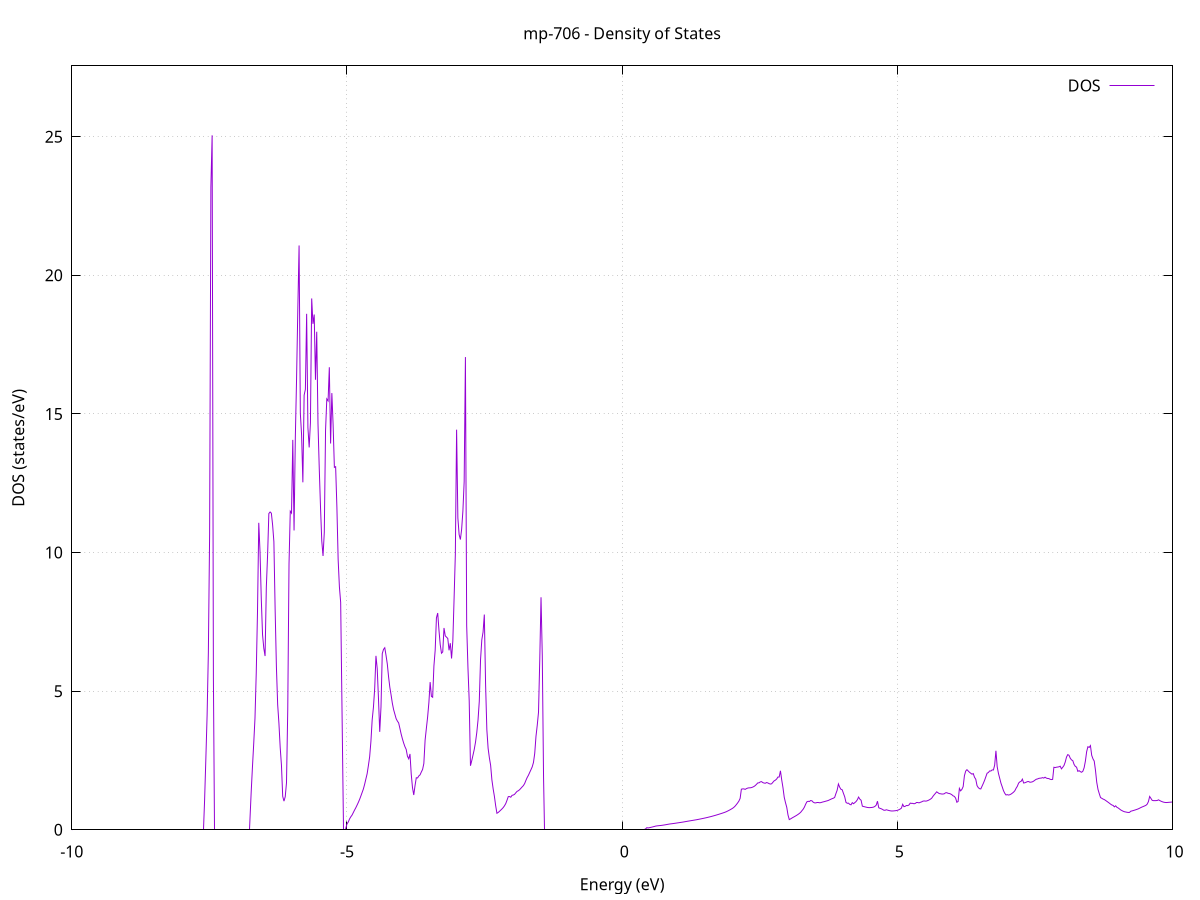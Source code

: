 set title 'mp-706 - Density of States'
set xlabel 'Energy (eV)'
set ylabel 'DOS (states/eV)'
set grid
set xrange [-10:10]
set yrange [0:27.557]
set xzeroaxis lt -1
set terminal png size 800,600
set output 'mp-706_dos_gnuplot.png'
plot '-' using 1:2 with lines title 'DOS'
-24.347300 0.000000
-24.324400 0.000000
-24.301500 0.000000
-24.278600 0.000000
-24.255700 0.000000
-24.232800 0.000000
-24.209900 0.000000
-24.187000 0.000000
-24.164100 0.000000
-24.141200 0.000000
-24.118300 0.000000
-24.095400 0.000000
-24.072500 0.000000
-24.049600 0.000000
-24.026700 0.000000
-24.003800 0.000000
-23.980900 0.000000
-23.958000 0.000000
-23.935100 0.000000
-23.912200 0.000000
-23.889300 0.000000
-23.866400 0.000000
-23.843500 0.000000
-23.820600 0.000000
-23.797700 0.000000
-23.774800 0.000000
-23.751900 0.000000
-23.729100 0.000000
-23.706200 0.000000
-23.683300 0.000000
-23.660400 0.000000
-23.637500 0.000000
-23.614600 0.000000
-23.591700 0.000000
-23.568800 0.000000
-23.545900 0.000000
-23.523000 0.000000
-23.500100 0.000000
-23.477200 0.000000
-23.454300 0.000000
-23.431400 0.000000
-23.408500 0.000000
-23.385600 0.000000
-23.362700 0.000000
-23.339800 0.000000
-23.316900 0.000000
-23.294000 0.000000
-23.271100 0.000000
-23.248200 0.000000
-23.225300 0.000000
-23.202400 0.000000
-23.179500 0.000000
-23.156600 0.000000
-23.133700 0.000000
-23.110900 0.000000
-23.088000 0.000000
-23.065100 0.000000
-23.042200 0.000000
-23.019300 0.000000
-22.996400 0.000000
-22.973500 0.000000
-22.950600 0.000000
-22.927700 0.000000
-22.904800 0.000000
-22.881900 0.000000
-22.859000 0.000000
-22.836100 0.000000
-22.813200 0.000000
-22.790300 0.000000
-22.767400 0.000000
-22.744500 0.000000
-22.721600 0.000000
-22.698700 0.000000
-22.675800 0.000000
-22.652900 0.000000
-22.630000 0.000000
-22.607100 0.000000
-22.584200 0.000000
-22.561300 0.000000
-22.538400 0.000000
-22.515600 0.000000
-22.492700 0.000000
-22.469800 0.000000
-22.446900 0.000000
-22.424000 0.000000
-22.401100 0.000000
-22.378200 0.000000
-22.355300 0.000000
-22.332400 0.000000
-22.309500 0.000000
-22.286600 0.000000
-22.263700 2.481400
-22.240800 7.969500
-22.217900 8.618600
-22.195000 9.645200
-22.172100 11.147500
-22.149200 13.072000
-22.126300 16.261900
-22.103400 15.847200
-22.080500 22.801800
-22.057600 17.525100
-22.034700 15.144200
-22.011800 14.102300
-21.988900 9.151800
-21.966000 0.000000
-21.943100 0.000000
-21.920200 0.000000
-21.897400 0.000000
-21.874500 0.000000
-21.851600 0.000000
-21.828700 0.000000
-21.805800 0.000000
-21.782900 0.000000
-21.760000 0.000000
-21.737100 0.000000
-21.714200 0.000000
-21.691300 0.000000
-21.668400 0.000000
-21.645500 0.000000
-21.622600 0.000000
-21.599700 0.000000
-21.576800 0.000000
-21.553900 0.000000
-21.531000 0.000000
-21.508100 0.000000
-21.485200 0.000000
-21.462300 0.000000
-21.439400 0.000000
-21.416500 0.000000
-21.393600 0.000000
-21.370700 0.000000
-21.347800 0.000000
-21.324900 0.000000
-21.302000 0.000000
-21.279200 0.000000
-21.256300 0.000000
-21.233400 0.000000
-21.210500 0.000000
-21.187600 0.000000
-21.164700 0.000000
-21.141800 0.000000
-21.118900 0.000000
-21.096000 0.000000
-21.073100 0.000000
-21.050200 0.000000
-21.027300 0.000000
-21.004400 0.000000
-20.981500 0.000000
-20.958600 0.000000
-20.935700 0.000000
-20.912800 0.000000
-20.889900 0.000000
-20.867000 0.000000
-20.844100 0.000000
-20.821200 0.000000
-20.798300 0.000000
-20.775400 0.000000
-20.752500 0.000000
-20.729600 0.000000
-20.706700 0.000000
-20.683800 0.000000
-20.661000 0.000000
-20.638100 0.000000
-20.615200 0.000000
-20.592300 0.000000
-20.569400 0.000000
-20.546500 0.000000
-20.523600 0.000000
-20.500700 0.000000
-20.477800 0.000000
-20.454900 0.000000
-20.432000 0.000000
-20.409100 0.000000
-20.386200 0.000000
-20.363300 0.000000
-20.340400 0.000000
-20.317500 0.000000
-20.294600 0.000000
-20.271700 0.000000
-20.248800 0.000000
-20.225900 0.000000
-20.203000 0.000000
-20.180100 0.000000
-20.157200 0.000000
-20.134300 0.000000
-20.111400 0.000000
-20.088500 0.000000
-20.065600 0.000000
-20.042800 0.000000
-20.019900 0.000000
-19.997000 0.000000
-19.974100 0.000000
-19.951200 0.000000
-19.928300 0.000000
-19.905400 0.000000
-19.882500 0.000000
-19.859600 0.000000
-19.836700 0.000000
-19.813800 0.000000
-19.790900 0.000000
-19.768000 0.000000
-19.745100 0.000000
-19.722200 0.000000
-19.699300 0.000000
-19.676400 0.000000
-19.653500 0.000000
-19.630600 0.000000
-19.607700 0.000000
-19.584800 0.000000
-19.561900 0.000000
-19.539000 0.000000
-19.516100 0.000000
-19.493200 0.000000
-19.470300 0.000000
-19.447400 0.000000
-19.424600 0.000000
-19.401700 0.000000
-19.378800 0.000000
-19.355900 0.000000
-19.333000 0.000000
-19.310100 0.000000
-19.287200 0.000000
-19.264300 0.000000
-19.241400 0.000000
-19.218500 0.000000
-19.195600 0.000000
-19.172700 0.000000
-19.149800 0.000000
-19.126900 0.000000
-19.104000 0.000000
-19.081100 0.000000
-19.058200 0.000000
-19.035300 0.000000
-19.012400 0.000000
-18.989500 0.000000
-18.966600 0.000000
-18.943700 0.000000
-18.920800 0.000000
-18.897900 0.000000
-18.875000 0.000000
-18.852100 0.000000
-18.829300 0.000000
-18.806400 0.000000
-18.783500 0.000000
-18.760600 0.000000
-18.737700 0.000000
-18.714800 0.000000
-18.691900 0.000000
-18.669000 0.000000
-18.646100 0.000000
-18.623200 0.000000
-18.600300 0.000000
-18.577400 0.000000
-18.554500 0.000000
-18.531600 0.000000
-18.508700 0.000000
-18.485800 0.000000
-18.462900 0.000000
-18.440000 0.000000
-18.417100 0.000000
-18.394200 0.000000
-18.371300 0.000000
-18.348400 0.000000
-18.325500 0.000000
-18.302600 0.000000
-18.279700 0.000000
-18.256800 0.000000
-18.233900 0.000000
-18.211100 0.000000
-18.188200 0.000000
-18.165300 0.000000
-18.142400 0.000000
-18.119500 0.000000
-18.096600 0.000000
-18.073700 0.000000
-18.050800 0.000000
-18.027900 0.000000
-18.005000 0.000000
-17.982100 0.000000
-17.959200 0.000000
-17.936300 0.000000
-17.913400 0.000000
-17.890500 0.000000
-17.867600 0.000000
-17.844700 0.000000
-17.821800 0.000000
-17.798900 0.000000
-17.776000 0.000000
-17.753100 0.000000
-17.730200 0.000000
-17.707300 0.000000
-17.684400 0.000000
-17.661500 0.000000
-17.638600 0.000000
-17.615700 0.000000
-17.592900 0.000000
-17.570000 0.000000
-17.547100 0.000000
-17.524200 0.000000
-17.501300 0.000000
-17.478400 0.000000
-17.455500 0.000000
-17.432600 0.000000
-17.409700 0.000000
-17.386800 0.000000
-17.363900 0.000000
-17.341000 0.000000
-17.318100 0.000000
-17.295200 0.000000
-17.272300 0.000000
-17.249400 0.000000
-17.226500 0.000000
-17.203600 0.000000
-17.180700 0.000000
-17.157800 0.000000
-17.134900 0.000000
-17.112000 0.000000
-17.089100 0.000000
-17.066200 0.000000
-17.043300 0.000000
-17.020400 0.000000
-16.997500 0.000000
-16.974700 0.000000
-16.951800 0.000000
-16.928900 0.000000
-16.906000 0.000000
-16.883100 0.000000
-16.860200 0.000000
-16.837300 0.000000
-16.814400 0.000000
-16.791500 0.000000
-16.768600 0.000000
-16.745700 0.000000
-16.722800 0.000000
-16.699900 0.000000
-16.677000 0.000000
-16.654100 0.000000
-16.631200 0.000000
-16.608300 0.000000
-16.585400 0.000000
-16.562500 0.000000
-16.539600 0.000000
-16.516700 0.000000
-16.493800 0.000000
-16.470900 0.000000
-16.448000 0.000000
-16.425100 0.000000
-16.402200 0.000000
-16.379300 0.000000
-16.356500 0.000000
-16.333600 0.000000
-16.310700 0.000000
-16.287800 0.000000
-16.264900 0.000000
-16.242000 0.000000
-16.219100 0.000000
-16.196200 0.000000
-16.173300 0.000000
-16.150400 0.000000
-16.127500 0.000000
-16.104600 0.000000
-16.081700 0.000000
-16.058800 0.000000
-16.035900 0.000000
-16.013000 0.000000
-15.990100 0.000000
-15.967200 0.000000
-15.944300 0.000000
-15.921400 0.000000
-15.898500 0.000000
-15.875600 0.000000
-15.852700 0.000000
-15.829800 0.000000
-15.806900 0.000000
-15.784000 0.000000
-15.761200 0.000000
-15.738300 0.000000
-15.715400 0.000000
-15.692500 0.000000
-15.669600 0.000000
-15.646700 0.000000
-15.623800 0.000000
-15.600900 0.000000
-15.578000 0.000000
-15.555100 0.000000
-15.532200 0.000000
-15.509300 0.000000
-15.486400 0.000000
-15.463500 0.000000
-15.440600 0.000000
-15.417700 0.000000
-15.394800 0.000000
-15.371900 0.000000
-15.349000 0.000000
-15.326100 0.000000
-15.303200 0.000000
-15.280300 0.000000
-15.257400 0.000000
-15.234500 0.000000
-15.211600 0.000000
-15.188700 0.000000
-15.165800 0.000000
-15.143000 0.000000
-15.120100 0.000000
-15.097200 0.000000
-15.074300 0.000000
-15.051400 0.000000
-15.028500 0.000000
-15.005600 0.000000
-14.982700 0.000000
-14.959800 0.000000
-14.936900 0.000000
-14.914000 0.000000
-14.891100 0.000000
-14.868200 0.000000
-14.845300 0.000000
-14.822400 0.000000
-14.799500 0.000000
-14.776600 0.000000
-14.753700 0.000000
-14.730800 0.000000
-14.707900 0.000000
-14.685000 0.000000
-14.662100 0.000000
-14.639200 0.000000
-14.616300 0.000000
-14.593400 0.000000
-14.570500 0.000000
-14.547600 0.000000
-14.524800 0.000000
-14.501900 0.000000
-14.479000 0.000000
-14.456100 0.000000
-14.433200 0.000000
-14.410300 0.000000
-14.387400 0.000000
-14.364500 0.000000
-14.341600 0.000000
-14.318700 0.000000
-14.295800 0.000000
-14.272900 0.000000
-14.250000 0.000000
-14.227100 0.000000
-14.204200 0.000000
-14.181300 0.000000
-14.158400 0.000000
-14.135500 0.000000
-14.112600 0.000000
-14.089700 0.000000
-14.066800 0.000000
-14.043900 0.000000
-14.021000 0.000000
-13.998100 0.000000
-13.975200 0.000000
-13.952300 0.000000
-13.929400 0.000000
-13.906600 0.000000
-13.883700 0.000000
-13.860800 0.000000
-13.837900 0.000000
-13.815000 0.000000
-13.792100 0.000000
-13.769200 0.000000
-13.746300 0.000000
-13.723400 0.000000
-13.700500 0.000000
-13.677600 0.000000
-13.654700 0.000000
-13.631800 0.000000
-13.608900 0.000000
-13.586000 0.000000
-13.563100 0.000000
-13.540200 0.000000
-13.517300 0.000000
-13.494400 0.000000
-13.471500 0.000000
-13.448600 0.000000
-13.425700 0.000000
-13.402800 0.000000
-13.379900 0.000000
-13.357000 0.000000
-13.334100 0.000000
-13.311200 0.000000
-13.288400 0.000000
-13.265500 0.000000
-13.242600 0.000000
-13.219700 0.000000
-13.196800 0.000000
-13.173900 0.000000
-13.151000 0.000000
-13.128100 0.000000
-13.105200 0.000000
-13.082300 0.000000
-13.059400 0.000000
-13.036500 0.000000
-13.013600 0.000000
-12.990700 0.000000
-12.967800 0.000000
-12.944900 0.000000
-12.922000 0.000000
-12.899100 0.000000
-12.876200 0.000000
-12.853300 0.000000
-12.830400 0.000000
-12.807500 0.000000
-12.784600 0.000000
-12.761700 0.000000
-12.738800 0.000000
-12.715900 0.000000
-12.693100 0.000000
-12.670200 0.000000
-12.647300 0.000000
-12.624400 0.000000
-12.601500 0.000000
-12.578600 0.000000
-12.555700 0.000000
-12.532800 0.000000
-12.509900 0.000000
-12.487000 0.000000
-12.464100 0.000000
-12.441200 0.000000
-12.418300 0.000000
-12.395400 0.000000
-12.372500 0.000000
-12.349600 0.000000
-12.326700 0.000000
-12.303800 0.000000
-12.280900 0.000000
-12.258000 0.000000
-12.235100 0.000000
-12.212200 0.000000
-12.189300 0.000000
-12.166400 0.000000
-12.143500 0.000000
-12.120600 0.000000
-12.097700 0.000000
-12.074900 0.000000
-12.052000 0.000000
-12.029100 0.000000
-12.006200 0.000000
-11.983300 0.000000
-11.960400 0.000000
-11.937500 0.000000
-11.914600 0.000000
-11.891700 0.000000
-11.868800 0.000000
-11.845900 0.000000
-11.823000 0.000000
-11.800100 0.000000
-11.777200 0.000000
-11.754300 0.000000
-11.731400 0.000000
-11.708500 0.000000
-11.685600 0.000000
-11.662700 0.000000
-11.639800 0.000000
-11.616900 0.000000
-11.594000 0.000000
-11.571100 0.000000
-11.548200 0.000000
-11.525300 0.000000
-11.502400 0.000000
-11.479500 0.000000
-11.456700 0.000000
-11.433800 0.000000
-11.410900 0.000000
-11.388000 0.000000
-11.365100 0.000000
-11.342200 0.000000
-11.319300 0.000000
-11.296400 0.000000
-11.273500 0.000000
-11.250600 0.000000
-11.227700 0.000000
-11.204800 0.000000
-11.181900 0.000000
-11.159000 0.000000
-11.136100 0.000000
-11.113200 0.000000
-11.090300 0.000000
-11.067400 0.000000
-11.044500 0.000000
-11.021600 0.000000
-10.998700 0.000000
-10.975800 0.000000
-10.952900 0.000000
-10.930000 0.000000
-10.907100 0.000000
-10.884200 0.000000
-10.861300 0.000000
-10.838500 0.000000
-10.815600 0.000000
-10.792700 0.000000
-10.769800 0.000000
-10.746900 0.000000
-10.724000 0.000000
-10.701100 0.000000
-10.678200 0.000000
-10.655300 0.000000
-10.632400 0.000000
-10.609500 0.000000
-10.586600 0.000000
-10.563700 0.000000
-10.540800 0.000000
-10.517900 0.000000
-10.495000 0.000000
-10.472100 0.000000
-10.449200 0.000000
-10.426300 0.000000
-10.403400 0.000000
-10.380500 0.000000
-10.357600 0.000000
-10.334700 0.000000
-10.311800 0.000000
-10.288900 0.000000
-10.266000 0.000000
-10.243100 0.000000
-10.220300 0.000000
-10.197400 0.000000
-10.174500 0.000000
-10.151600 0.000000
-10.128700 0.000000
-10.105800 0.000000
-10.082900 0.000000
-10.060000 0.000000
-10.037100 0.000000
-10.014200 0.000000
-9.991300 0.000000
-9.968400 0.000000
-9.945500 0.000000
-9.922600 0.000000
-9.899700 0.000000
-9.876800 0.000000
-9.853900 0.000000
-9.831000 0.000000
-9.808100 0.000000
-9.785200 0.000000
-9.762300 0.000000
-9.739400 0.000000
-9.716500 0.000000
-9.693600 0.000000
-9.670700 0.000000
-9.647800 0.000000
-9.624900 0.000000
-9.602100 0.000000
-9.579200 0.000000
-9.556300 0.000000
-9.533400 0.000000
-9.510500 0.000000
-9.487600 0.000000
-9.464700 0.000000
-9.441800 0.000000
-9.418900 0.000000
-9.396000 0.000000
-9.373100 0.000000
-9.350200 0.000000
-9.327300 0.000000
-9.304400 0.000000
-9.281500 0.000000
-9.258600 0.000000
-9.235700 0.000000
-9.212800 0.000000
-9.189900 0.000000
-9.167000 0.000000
-9.144100 0.000000
-9.121200 0.000000
-9.098300 0.000000
-9.075400 0.000000
-9.052500 0.000000
-9.029600 0.000000
-9.006800 0.000000
-8.983900 0.000000
-8.961000 0.000000
-8.938100 0.000000
-8.915200 0.000000
-8.892300 0.000000
-8.869400 0.000000
-8.846500 0.000000
-8.823600 0.000000
-8.800700 0.000000
-8.777800 0.000000
-8.754900 0.000000
-8.732000 0.000000
-8.709100 0.000000
-8.686200 0.000000
-8.663300 0.000000
-8.640400 0.000000
-8.617500 0.000000
-8.594600 0.000000
-8.571700 0.000000
-8.548800 0.000000
-8.525900 0.000000
-8.503000 0.000000
-8.480100 0.000000
-8.457200 0.000000
-8.434300 0.000000
-8.411400 0.000000
-8.388600 0.000000
-8.365700 0.000000
-8.342800 0.000000
-8.319900 0.000000
-8.297000 0.000000
-8.274100 0.000000
-8.251200 0.000000
-8.228300 0.000000
-8.205400 0.000000
-8.182500 0.000000
-8.159600 0.000000
-8.136700 0.000000
-8.113800 0.000000
-8.090900 0.000000
-8.068000 0.000000
-8.045100 0.000000
-8.022200 0.000000
-7.999300 0.000000
-7.976400 0.000000
-7.953500 0.000000
-7.930600 0.000000
-7.907700 0.000000
-7.884800 0.000000
-7.861900 0.000000
-7.839000 0.000000
-7.816100 0.000000
-7.793200 0.000000
-7.770400 0.000000
-7.747500 0.000000
-7.724600 0.000000
-7.701700 0.000000
-7.678800 0.000000
-7.655900 0.000000
-7.633000 0.000000
-7.610100 0.000000
-7.587200 1.051900
-7.564300 2.550800
-7.541400 4.127100
-7.518500 6.394400
-7.495600 10.668800
-7.472700 23.191600
-7.449800 25.052200
-7.426900 5.492900
-7.404000 0.000000
-7.381100 0.000000
-7.358200 0.000000
-7.335300 0.000000
-7.312400 0.000000
-7.289500 0.000000
-7.266600 0.000000
-7.243700 0.000000
-7.220800 0.000000
-7.197900 0.000000
-7.175000 0.000000
-7.152200 0.000000
-7.129300 0.000000
-7.106400 0.000000
-7.083500 0.000000
-7.060600 0.000000
-7.037700 0.000000
-7.014800 0.000000
-6.991900 0.000000
-6.969000 0.000000
-6.946100 0.000000
-6.923200 0.000000
-6.900300 0.000000
-6.877400 0.000000
-6.854500 0.000000
-6.831600 0.000000
-6.808700 0.000000
-6.785800 0.000000
-6.762900 0.000000
-6.740000 1.375500
-6.717100 2.275500
-6.694200 3.117400
-6.671300 4.027200
-6.648400 5.660300
-6.625500 7.878500
-6.602600 11.072400
-6.579700 10.026400
-6.556800 8.325900
-6.534000 7.038400
-6.511100 6.547600
-6.488200 6.267600
-6.465300 8.752000
-6.442400 9.911600
-6.419500 11.407500
-6.396600 11.464500
-6.373700 11.419400
-6.350800 10.989200
-6.327900 10.388000
-6.305000 7.924400
-6.282100 5.880100
-6.259200 4.514100
-6.236300 3.838300
-6.213400 2.974400
-6.190500 2.332400
-6.167600 1.207200
-6.144700 1.032300
-6.121800 1.192300
-6.098900 1.693700
-6.076000 4.333200
-6.053100 9.583300
-6.030200 11.492700
-6.007300 11.425000
-5.984400 14.064400
-5.961500 10.797000
-5.938700 14.111300
-5.915800 16.272500
-5.892900 18.791100
-5.870000 21.077800
-5.847100 15.017300
-5.824200 14.235400
-5.801300 12.534400
-5.778400 15.677300
-5.755500 15.888100
-5.732600 18.612500
-5.709700 14.507200
-5.686800 13.793600
-5.663900 14.685700
-5.641000 19.167000
-5.618100 18.251200
-5.595200 18.587800
-5.572300 16.233100
-5.549400 17.966200
-5.526500 14.651200
-5.503600 13.040700
-5.480700 11.636300
-5.457800 10.420700
-5.434900 9.876700
-5.412000 10.724800
-5.389100 14.415800
-5.366200 15.543700
-5.343300 15.472700
-5.320500 16.685400
-5.297600 13.932600
-5.274700 15.754100
-5.251800 14.608700
-5.228900 13.074700
-5.206000 13.097900
-5.183100 11.637800
-5.160200 9.745700
-5.137300 8.758300
-5.114400 8.199100
-5.091500 4.561100
-5.068600 0.000000
-5.045700 0.000000
-5.022800 0.000000
-4.999900 0.211400
-4.977000 0.277100
-4.954100 0.386100
-4.931200 0.464800
-4.908300 0.528100
-4.885400 0.618000
-4.862500 0.710200
-4.839600 0.794600
-4.816700 0.888500
-4.793800 0.986200
-4.770900 1.092800
-4.748000 1.215500
-4.725100 1.341600
-4.702300 1.467900
-4.679400 1.636300
-4.656500 1.831300
-4.633600 2.021100
-4.610700 2.314700
-4.587800 2.633700
-4.564900 3.186000
-4.542000 3.964200
-4.519100 4.418300
-4.496200 5.099700
-4.473300 6.273800
-4.450400 5.814600
-4.427500 4.726900
-4.404600 3.533500
-4.381700 4.433100
-4.358800 6.354200
-4.335900 6.508500
-4.313000 6.566600
-4.290100 6.289600
-4.267200 5.980900
-4.244300 5.524000
-4.221400 5.144700
-4.198500 4.866600
-4.175600 4.564700
-4.152700 4.334900
-4.129800 4.172700
-4.106900 4.010100
-4.084100 3.921700
-4.061200 3.854900
-4.038300 3.657300
-4.015400 3.452600
-3.992500 3.278800
-3.969600 3.126900
-3.946700 2.997500
-3.923800 2.898200
-3.900900 2.651800
-3.878000 2.560700
-3.855100 2.735700
-3.832200 2.006300
-3.809300 1.517000
-3.786400 1.254600
-3.763500 1.590100
-3.740600 1.875900
-3.717700 1.869200
-3.694800 1.942400
-3.671900 1.981400
-3.649000 2.083500
-3.626100 2.174900
-3.603200 2.390300
-3.580300 3.232800
-3.557400 3.656800
-3.534500 4.069200
-3.511600 4.585900
-3.488700 5.326600
-3.465900 4.813200
-3.443000 4.780700
-3.420100 5.905800
-3.397200 6.477000
-3.374300 7.646000
-3.351400 7.818000
-3.328500 7.203100
-3.305600 6.680600
-3.282700 6.368900
-3.259800 6.416200
-3.236900 7.279800
-3.214000 6.995700
-3.191100 6.949700
-3.168200 6.901200
-3.145300 6.474300
-3.122400 6.731300
-3.099500 6.178300
-3.076600 6.803600
-3.053700 8.333200
-3.030800 9.937500
-3.007900 14.434400
-2.985000 11.247800
-2.962100 10.648500
-2.939200 10.470200
-2.916300 10.844100
-2.893400 11.506400
-2.870500 12.559400
-2.847700 17.052400
-2.824800 7.364000
-2.801900 5.859400
-2.779000 4.656400
-2.756100 2.309700
-2.733200 2.488300
-2.710300 2.691300
-2.687400 2.897200
-2.664500 3.158500
-2.641600 3.502900
-2.618700 3.956800
-2.595800 4.634900
-2.572900 6.136100
-2.550000 6.853000
-2.527100 7.132100
-2.504200 7.764600
-2.481300 5.243100
-2.458400 3.608200
-2.435500 2.941100
-2.412600 2.598200
-2.389700 2.325600
-2.366800 1.801500
-2.343900 1.477300
-2.321000 1.202700
-2.298100 0.868700
-2.275200 0.595500
-2.252400 0.624300
-2.229500 0.664700
-2.206600 0.707600
-2.183700 0.751900
-2.160800 0.801600
-2.137900 0.865300
-2.115000 0.944800
-2.092100 1.064500
-2.069200 1.195300
-2.046300 1.198500
-2.023400 1.175000
-2.000500 1.242600
-1.977600 1.253700
-1.954700 1.278700
-1.931800 1.335200
-1.908900 1.386700
-1.886000 1.408600
-1.863100 1.445700
-1.840200 1.495500
-1.817300 1.545600
-1.794400 1.593100
-1.771500 1.668200
-1.748600 1.782800
-1.725700 1.885000
-1.702800 1.967000
-1.679900 2.068100
-1.657000 2.167100
-1.634200 2.268700
-1.611300 2.428000
-1.588400 2.756600
-1.565500 3.371300
-1.542600 3.770000
-1.519700 4.237000
-1.496800 6.134900
-1.473900 8.388300
-1.451000 6.272500
-1.428100 1.893800
-1.405200 0.000000
-1.382300 0.000000
-1.359400 0.000000
-1.336500 0.000000
-1.313600 0.000000
-1.290700 0.000000
-1.267800 0.000000
-1.244900 0.000000
-1.222000 0.000000
-1.199100 0.000000
-1.176200 0.000000
-1.153300 0.000000
-1.130400 0.000000
-1.107500 0.000000
-1.084600 0.000000
-1.061700 0.000000
-1.038800 0.000000
-1.016000 0.000000
-0.993100 0.000000
-0.970200 0.000000
-0.947300 0.000000
-0.924400 0.000000
-0.901500 0.000000
-0.878600 0.000000
-0.855700 0.000000
-0.832800 0.000000
-0.809900 0.000000
-0.787000 0.000000
-0.764100 0.000000
-0.741200 0.000000
-0.718300 0.000000
-0.695400 0.000000
-0.672500 0.000000
-0.649600 0.000000
-0.626700 0.000000
-0.603800 0.000000
-0.580900 0.000000
-0.558000 0.000000
-0.535100 0.000000
-0.512200 0.000000
-0.489300 0.000000
-0.466400 0.000000
-0.443500 0.000000
-0.420600 0.000000
-0.397800 0.000000
-0.374900 0.000000
-0.352000 0.000000
-0.329100 0.000000
-0.306200 0.000000
-0.283300 0.000000
-0.260400 0.000000
-0.237500 0.000000
-0.214600 0.000000
-0.191700 0.000000
-0.168800 0.000000
-0.145900 0.000000
-0.123000 0.000000
-0.100100 0.000000
-0.077200 0.000000
-0.054300 0.000000
-0.031400 0.000000
-0.008500 0.000000
0.014400 0.000000
0.037300 0.000000
0.060200 0.000000
0.083100 0.000000
0.106000 0.000000
0.128900 0.000000
0.151800 0.000000
0.174700 0.000000
0.197600 0.000000
0.220400 0.000000
0.243300 0.000000
0.266200 0.000000
0.289100 0.000000
0.312000 0.000000
0.334900 0.000000
0.357800 0.000000
0.380700 0.000000
0.403600 0.010900
0.426500 0.032600
0.449400 0.076600
0.472300 0.065800
0.495200 0.075800
0.518100 0.086100
0.541000 0.096900
0.563900 0.108200
0.586800 0.120300
0.609700 0.133500
0.632600 0.140100
0.655500 0.145300
0.678400 0.150200
0.701300 0.154900
0.724200 0.161000
0.747100 0.168000
0.770000 0.175200
0.792900 0.183200
0.815700 0.191400
0.838600 0.199800
0.861500 0.207400
0.884400 0.213900
0.907300 0.219100
0.930200 0.225500
0.953100 0.232100
0.976000 0.238900
0.998900 0.245800
1.021800 0.252600
1.044700 0.259500
1.067600 0.266500
1.090500 0.273600
1.113400 0.281000
1.136300 0.289100
1.159200 0.297400
1.182100 0.305600
1.205000 0.313500
1.227900 0.321100
1.250800 0.328600
1.273700 0.336000
1.296600 0.343600
1.319500 0.351300
1.342400 0.359100
1.365300 0.367400
1.388200 0.376500
1.411100 0.385600
1.433900 0.394700
1.456800 0.404000
1.479700 0.413800
1.502600 0.423700
1.525500 0.433800
1.548400 0.444500
1.571300 0.455800
1.594200 0.467000
1.617100 0.478600
1.640000 0.490800
1.662900 0.503500
1.685800 0.516400
1.708700 0.529800
1.731600 0.543500
1.754500 0.557500
1.777400 0.571700
1.800300 0.586300
1.823200 0.601400
1.846100 0.616900
1.869000 0.633100
1.891900 0.651300
1.914800 0.673600
1.937700 0.696600
1.960600 0.721200
1.983500 0.747200
2.006400 0.774500
2.029300 0.808900
2.052100 0.852500
2.075000 0.907200
2.097900 0.966800
2.120800 1.032700
2.143700 1.131300
2.166600 1.465000
2.189500 1.474400
2.212400 1.475600
2.235300 1.457100
2.258200 1.485400
2.281100 1.503900
2.304000 1.513200
2.326900 1.514300
2.349800 1.522200
2.372700 1.539800
2.395600 1.562300
2.418500 1.595200
2.441400 1.640500
2.464300 1.689900
2.487200 1.693600
2.510100 1.727800
2.533000 1.737100
2.555900 1.702200
2.578800 1.685800
2.601700 1.678700
2.624600 1.704200
2.647500 1.689400
2.670300 1.663900
2.693200 1.649300
2.716100 1.658700
2.739000 1.713000
2.761900 1.764700
2.784800 1.790500
2.807700 1.831200
2.830600 1.902400
2.853500 1.903000
2.876400 2.128000
2.899300 1.801000
2.922200 1.520600
2.945100 1.173500
2.968000 0.978700
2.990900 0.811300
3.013800 0.532000
3.036700 0.367700
3.059600 0.391300
3.082500 0.420300
3.105400 0.446700
3.128300 0.472000
3.151200 0.498300
3.174100 0.525700
3.197000 0.555700
3.219900 0.589500
3.242800 0.628100
3.265700 0.685200
3.288500 0.740300
3.311400 0.816300
3.334300 0.922600
3.357200 1.009300
3.380100 1.026700
3.403000 1.020700
3.425900 1.054900
3.448800 1.044100
3.471700 0.995300
3.494600 0.972200
3.517500 0.969500
3.540400 0.983100
3.563300 0.983600
3.586200 0.974500
3.609100 0.979500
3.632000 0.994600
3.654900 1.006900
3.677800 1.018000
3.700700 1.031900
3.723600 1.043700
3.746500 1.058400
3.769400 1.080300
3.792300 1.102300
3.815200 1.122400
3.838100 1.139100
3.861000 1.165600
3.883800 1.302800
3.906700 1.426200
3.929600 1.651900
3.952500 1.537300
3.975400 1.461100
3.998300 1.442700
4.021200 1.313100
4.044100 1.188800
4.067000 0.988700
4.089900 0.956500
4.112800 0.960200
4.135700 0.916400
4.158600 0.900300
4.181500 0.978600
4.204400 0.940300
4.227300 0.978800
4.250200 1.019100
4.273100 1.082100
4.296000 1.179600
4.318900 1.104700
4.341800 1.065100
4.364700 0.851900
4.387600 0.838800
4.410500 0.827200
4.433400 0.816000
4.456300 0.805800
4.479200 0.799900
4.502000 0.799700
4.524900 0.802400
4.547800 0.808700
4.570700 0.819800
4.593600 0.845200
4.616500 0.889000
4.639400 1.030800
4.662300 0.795200
4.685200 0.773600
4.708100 0.757500
4.731000 0.734800
4.753900 0.706600
4.776800 0.703400
4.799700 0.721600
4.822600 0.709000
4.845500 0.696000
4.868400 0.685500
4.891300 0.678000
4.914200 0.677500
4.937100 0.681700
4.960000 0.686100
4.982900 0.693000
5.005800 0.704600
5.028700 0.723000
5.051600 0.747200
5.074500 0.781200
5.097400 0.918300
5.120200 0.833900
5.143100 0.846800
5.166000 0.875900
5.188900 0.871400
5.211800 0.894700
5.234700 0.960900
5.257600 0.952900
5.280500 0.952000
5.303400 0.938000
5.326300 0.951000
5.349200 0.969000
5.372100 0.969000
5.395000 0.971400
5.417900 0.990200
5.440800 1.006300
5.463700 1.030900
5.486600 1.040800
5.509500 1.034000
5.532400 1.038200
5.555300 1.055100
5.578200 1.076700
5.601100 1.103900
5.624000 1.137700
5.646900 1.204600
5.669800 1.262100
5.692700 1.314800
5.715600 1.369300
5.738400 1.337200
5.761300 1.305000
5.784200 1.299000
5.807100 1.290600
5.830000 1.289100
5.852900 1.298800
5.875800 1.333100
5.898700 1.338300
5.921600 1.315600
5.944500 1.309300
5.967400 1.292100
5.990300 1.265800
6.013200 1.224800
6.036100 1.204500
6.059000 1.143100
6.081900 0.992800
6.104800 1.021700
6.127700 1.493100
6.150600 1.404200
6.173500 1.457500
6.196400 1.557600
6.219300 1.950900
6.242200 2.116700
6.265100 2.168400
6.288000 2.121100
6.310900 2.074200
6.333800 2.040100
6.356600 2.005400
6.379500 2.027500
6.402400 1.896000
6.425300 1.822500
6.448200 1.593800
6.471100 1.521100
6.494000 1.481600
6.516900 1.473300
6.539800 1.573800
6.562700 1.673600
6.585600 1.784600
6.608500 1.912800
6.631400 2.040700
6.654300 2.064300
6.677200 2.122200
6.700100 2.119400
6.723000 2.160500
6.745900 2.156400
6.768800 2.332500
6.791700 2.849600
6.814600 2.273800
6.837500 2.033600
6.860400 1.857000
6.883300 1.679700
6.906200 1.548100
6.929100 1.410200
6.952000 1.316900
6.974800 1.255300
6.997700 1.267300
7.020600 1.252500
7.043500 1.264000
7.066400 1.287800
7.089300 1.320600
7.112200 1.357100
7.135100 1.407500
7.158000 1.498400
7.180900 1.569800
7.203800 1.683600
7.226700 1.729000
7.249600 1.747600
7.272500 1.827100
7.295400 1.686800
7.318300 1.697300
7.341200 1.715100
7.364100 1.737600
7.387000 1.738600
7.409900 1.714400
7.432800 1.719500
7.455700 1.731100
7.478600 1.756700
7.501500 1.791600
7.524400 1.822200
7.547300 1.833400
7.570100 1.853500
7.593000 1.861700
7.615900 1.865300
7.638800 1.881200
7.661700 1.865300
7.684600 1.896200
7.707500 1.864000
7.730400 1.850800
7.753300 1.846900
7.776200 1.821400
7.799100 1.810200
7.822000 1.818100
7.844900 2.255000
7.867800 2.244600
7.890700 2.256600
7.913600 2.263200
7.936500 2.271400
7.959400 2.293100
7.982300 2.198000
8.005200 2.254200
8.028100 2.318100
8.051000 2.444100
8.073900 2.621000
8.096800 2.711300
8.119700 2.687400
8.142600 2.580400
8.165500 2.520600
8.188300 2.493700
8.211200 2.359000
8.234100 2.287400
8.257000 2.258500
8.279900 2.107800
8.302800 2.132300
8.325700 2.095500
8.348600 2.074900
8.371500 2.112600
8.394400 2.237500
8.417300 2.477300
8.440200 2.817100
8.463100 2.996400
8.486000 2.970300
8.508900 3.037200
8.531800 2.686500
8.554700 2.559600
8.577600 2.478400
8.600500 2.145300
8.623400 1.714800
8.646300 1.457400
8.669200 1.304700
8.692100 1.162600
8.715000 1.135800
8.737900 1.108400
8.760800 1.089200
8.783700 1.059600
8.806500 1.027200
8.829400 0.994300
8.852300 0.960500
8.875200 0.924600
8.898100 0.894400
8.921000 0.878400
8.943900 0.827000
8.966800 0.863900
8.989700 0.810500
9.012600 0.786700
9.035500 0.753100
9.058400 0.716700
9.081300 0.691900
9.104200 0.668300
9.127100 0.650600
9.150000 0.641500
9.172900 0.631600
9.195800 0.624300
9.218700 0.627300
9.241600 0.668100
9.264500 0.680800
9.287400 0.693800
9.310300 0.707700
9.333200 0.722600
9.356100 0.738200
9.379000 0.755500
9.401900 0.778100
9.424700 0.801000
9.447600 0.822500
9.470500 0.841100
9.493400 0.860400
9.516300 0.881300
9.539200 0.921900
9.562100 1.014500
9.585000 1.201900
9.607900 1.133300
9.630800 1.062100
9.653700 1.050900
9.676600 1.050500
9.699500 1.052100
9.722400 1.056600
9.745300 1.080200
9.768200 1.054400
9.791100 1.031100
9.814000 1.011600
9.836900 0.996800
9.859800 0.987500
9.882700 0.982200
9.905600 0.985400
9.928500 0.989200
9.951400 0.993300
9.974300 0.997400
9.997200 1.001700
10.020100 1.006100
10.042900 1.010500
10.065800 1.012800
10.088700 1.011200
10.111600 1.007300
10.134500 1.013800
10.157400 1.021800
10.180300 1.029600
10.203200 1.038000
10.226100 1.049200
10.249000 1.061600
10.271900 1.074600
10.294800 1.090000
10.317700 1.273200
10.340600 1.187400
10.363500 1.205200
10.386400 1.226100
10.409300 1.252800
10.432200 1.268100
10.455100 1.389700
10.478000 1.654200
10.500900 1.278800
10.523800 1.329200
10.546700 1.379000
10.569600 1.407300
10.592500 1.450300
10.615400 1.462900
10.638200 1.471700
10.661100 1.481500
10.684000 1.492800
10.706900 1.519600
10.729800 1.603400
10.752700 1.711300
10.775600 1.800600
10.798500 1.727000
10.821400 1.780300
10.844300 1.900800
10.867200 1.875500
10.890100 2.391500
10.913000 2.619600
10.935900 3.072000
10.958800 2.566700
10.981700 2.040900
11.004600 2.506700
11.027500 2.109300
11.050400 2.009700
11.073300 1.697600
11.096200 1.543700
11.119100 1.195900
11.142000 1.294500
11.164900 1.563300
11.187800 1.329800
11.210700 1.222700
11.233600 1.171200
11.256400 1.064700
11.279300 1.107600
11.302200 1.096200
11.325100 1.113900
11.348000 1.323100
11.370900 1.298100
11.393800 1.271300
11.416700 1.266100
11.439600 1.195200
11.462500 1.164600
11.485400 1.146600
11.508300 1.144500
11.531200 1.157400
11.554100 1.170300
11.577000 1.157200
11.599900 1.159700
11.622800 1.157500
11.645700 1.149300
11.668600 1.137900
11.691500 1.124700
11.714400 1.117100
11.737300 1.114400
11.760200 1.131600
11.783100 1.164000
11.806000 1.250400
11.828900 1.317700
11.851800 1.348900
11.874600 1.369300
11.897500 1.391700
11.920400 1.418200
11.943300 1.466200
11.966200 1.482300
11.989100 1.483100
12.012000 1.489400
12.034900 1.493000
12.057800 1.592200
12.080700 1.855500
12.103600 1.998600
12.126500 2.012200
12.149400 2.005300
12.172300 1.990200
12.195200 1.992500
12.218100 1.978200
12.241000 1.948500
12.263900 1.937900
12.286800 1.919700
12.309700 1.921600
12.332600 1.906000
12.355500 1.878600
12.378400 1.855000
12.401300 1.842500
12.424200 1.841700
12.447100 1.834000
12.470000 1.817800
12.492800 1.783500
12.515700 1.742000
12.538600 1.697500
12.561500 1.655400
12.584400 1.628100
12.607300 1.623600
12.630200 1.651500
12.653100 1.699000
12.676000 1.739700
12.698900 1.784000
12.721800 1.917300
12.744700 1.973600
12.767600 2.868400
12.790500 2.089100
12.813400 2.008200
12.836300 2.012200
12.859200 2.057700
12.882100 2.211300
12.905000 2.431600
12.927900 2.846900
12.950800 2.532100
12.973700 2.263000
12.996600 2.133800
13.019500 2.055700
13.042400 2.010900
13.065300 1.976100
13.088200 1.992600
13.111000 1.999900
13.133900 1.970500
13.156800 1.933900
13.179700 1.931600
13.202600 1.903800
13.225500 1.868600
13.248400 1.852100
13.271300 1.835100
13.294200 1.814100
13.317100 1.789900
13.340000 1.776400
13.362900 1.764500
13.385800 1.753700
13.408700 1.744000
13.431600 1.734900
13.454500 1.731100
13.477400 1.741400
13.500300 1.759900
13.523200 1.787500
13.546100 1.835900
13.569000 1.954700
13.591900 2.430900
13.614800 2.212700
13.637700 2.147800
13.660600 2.001800
13.683500 1.918700
13.706400 1.899500
13.729200 1.897600
13.752100 1.905300
13.775000 1.921600
13.797900 1.948500
13.820800 1.985200
13.843700 2.023800
13.866600 2.028000
13.889500 2.025500
13.912400 2.022200
13.935300 2.036800
13.958200 2.057200
13.981100 2.056100
14.004000 2.018000
14.026900 1.967000
14.049800 1.913900
14.072700 1.805800
14.095600 1.695300
14.118500 1.644700
14.141400 1.613600
14.164300 1.563200
14.187200 1.494600
14.210100 1.398000
14.233000 1.334800
14.255900 1.286000
14.278800 1.252300
14.301700 1.232600
14.324500 1.219700
14.347400 1.217400
14.370300 1.214600
14.393200 1.234000
14.416100 1.314500
14.439000 1.363600
14.461900 1.360000
14.484800 1.366900
14.507700 1.392500
14.530600 1.514700
14.553500 1.720600
14.576400 1.895000
14.599300 1.930300
14.622200 1.786700
14.645100 2.012400
14.668000 1.664500
14.690900 1.526900
14.713800 1.356800
14.736700 1.307800
14.759600 1.317500
14.782500 1.305400
14.805400 1.241300
14.828300 1.178300
14.851200 1.169900
14.874100 1.158300
14.897000 1.172800
14.919900 1.211300
14.942700 1.278300
14.965600 1.417300
14.988500 1.698400
15.011400 1.724200
15.034300 1.698700
15.057200 1.632600
15.080100 1.643200
15.103000 1.633500
15.125900 1.620200
15.148800 1.590200
15.171700 1.577900
15.194600 1.614500
15.217500 1.648300
15.240400 1.648500
15.263300 1.661000
15.286200 1.729600
15.309100 1.816100
15.332000 1.876200
15.354900 1.944000
15.377800 1.997400
15.400700 2.001100
15.423600 1.988600
15.446500 1.959800
15.469400 1.939400
15.492300 1.929200
15.515200 1.960800
15.538100 1.961300
15.560900 1.965000
15.583800 1.987000
15.606700 2.025700
15.629600 2.040300
15.652500 2.147300
15.675400 2.088100
15.698300 2.043300
15.721200 1.967300
15.744100 1.809200
15.767000 1.743000
15.789900 1.702700
15.812800 1.637000
15.835700 1.592800
15.858600 1.581600
15.881500 1.593300
15.904400 1.613500
15.927300 1.728000
15.950200 1.788800
15.973100 1.793400
15.996000 1.731200
16.018900 1.734600
16.041800 1.884800
16.064700 1.947700
16.087600 1.968600
16.110500 2.027500
16.133400 2.074200
16.156300 2.076800
16.179100 2.142200
16.202000 2.237700
16.224900 2.266800
16.247800 2.319400
16.270700 2.574800
16.293600 2.441100
16.316500 2.373300
16.339400 2.307100
16.362300 2.219500
16.385200 2.080800
16.408100 2.018700
16.431000 1.977500
16.453900 1.929400
16.476800 1.877600
16.499700 1.874200
16.522600 1.866000
16.545500 1.834300
16.568400 1.827700
16.591300 1.871200
16.614200 1.873600
16.637100 1.882200
16.660000 1.885300
16.682900 1.878200
16.705800 1.870900
16.728700 1.866000
16.751600 1.891100
16.774500 1.914200
16.797300 1.918300
16.820200 1.920800
16.843100 1.988200
16.866000 2.017800
16.888900 2.013600
16.911800 1.993200
16.934700 2.018700
16.957600 2.015600
16.980500 1.969700
17.003400 1.999900
17.026300 2.075000
17.049200 2.155200
17.072100 2.183800
17.095000 2.194900
17.117900 2.211700
17.140800 2.222100
17.163700 2.244100
17.186600 2.272700
17.209500 2.314700
17.232400 2.368000
17.255300 2.428800
17.278200 2.494000
17.301100 2.558600
17.324000 2.637100
17.346900 2.745200
17.369800 2.841200
17.392600 2.908800
17.415500 2.941400
17.438400 2.817600
17.461300 2.638200
17.484200 2.449800
17.507100 2.280800
17.530000 2.108600
17.552900 1.919800
17.575800 1.819200
17.598700 1.794800
17.621600 1.802700
17.644500 1.836100
17.667400 1.846600
17.690300 1.818800
17.713200 1.802000
17.736100 1.810300
17.759000 1.800100
17.781900 1.801800
17.804800 1.808800
17.827700 1.806800
17.850600 1.769900
17.873500 1.730600
17.896400 1.687100
17.919300 1.559100
17.942200 1.501700
17.965100 1.435200
17.988000 1.323700
18.010800 1.227000
18.033700 1.146700
18.056600 1.068400
18.079500 0.996000
18.102400 0.929500
18.125300 0.875300
18.148200 0.829700
18.171100 0.793500
18.194000 0.759700
18.216900 0.743200
18.239800 0.721500
18.262700 0.698700
18.285600 0.689300
18.308500 0.687200
18.331400 0.657900
18.354300 0.634100
18.377200 0.594300
18.400100 0.551000
18.423000 0.536600
18.445900 0.533600
18.468800 0.533500
18.491700 0.547800
18.514600 0.566800
18.537500 0.580400
18.560400 0.586100
18.583300 0.577000
18.606200 0.559400
18.629000 0.546200
18.651900 0.535900
18.674800 0.529100
18.697700 0.523000
18.720600 0.516900
18.743500 0.513300
18.766400 0.502900
18.789300 0.484000
18.812200 0.469100
18.835100 0.451200
18.858000 0.461100
18.880900 0.452400
18.903800 0.410900
18.926700 0.379400
18.949600 0.359500
18.972500 0.338500
18.995400 0.319800
19.018300 0.300800
19.041200 0.279200
19.064100 0.263700
19.087000 0.268300
19.109900 0.250600
19.132800 0.192200
19.155700 0.148900
19.178600 0.117200
19.201500 0.091500
19.224400 0.071100
19.247200 0.052800
19.270100 0.035600
19.293000 0.020100
19.315900 0.009600
19.338800 0.003400
19.361700 0.000000
19.384600 0.000000
19.407500 0.000000
19.430400 0.000000
19.453300 0.000000
19.476200 0.000000
19.499100 0.000000
19.522000 0.000000
19.544900 0.000000
19.567800 0.000000
19.590700 0.000000
19.613600 0.000000
19.636500 0.000000
19.659400 0.000000
19.682300 0.000000
19.705200 0.000000
19.728100 0.000000
19.751000 0.000000
19.773900 0.000000
19.796800 0.000000
19.819700 0.000000
19.842600 0.000000
19.865400 0.000000
19.888300 0.000000
19.911200 0.000000
19.934100 0.000000
19.957000 0.000000
19.979900 0.000000
20.002800 0.000000
20.025700 0.000000
20.048600 0.000000
20.071500 0.000000
20.094400 0.000000
20.117300 0.000000
20.140200 0.000000
20.163100 0.000000
20.186000 0.000000
20.208900 0.000000
20.231800 0.000000
20.254700 0.000000
20.277600 0.000000
20.300500 0.000000
20.323400 0.000000
20.346300 0.000000
20.369200 0.000000
20.392100 0.000000
20.415000 0.000000
20.437900 0.000000
20.460700 0.000000
20.483600 0.000000
20.506500 0.000000
20.529400 0.000000
20.552300 0.000000
20.575200 0.000000
20.598100 0.000000
20.621000 0.000000
20.643900 0.000000
20.666800 0.000000
20.689700 0.000000
20.712600 0.000000
20.735500 0.000000
20.758400 0.000000
20.781300 0.000000
20.804200 0.000000
20.827100 0.000000
20.850000 0.000000
20.872900 0.000000
20.895800 0.000000
20.918700 0.000000
20.941600 0.000000
20.964500 0.000000
20.987400 0.000000
21.010300 0.000000
21.033200 0.000000
21.056100 0.000000
21.078900 0.000000
21.101800 0.000000
21.124700 0.000000
21.147600 0.000000
21.170500 0.000000
21.193400 0.000000
21.216300 0.000000
21.239200 0.000000
21.262100 0.000000
21.285000 0.000000
21.307900 0.000000
21.330800 0.000000
21.353700 0.000000
21.376600 0.000000
21.399500 0.000000
21.422400 0.000000
21.445300 0.000000
e
